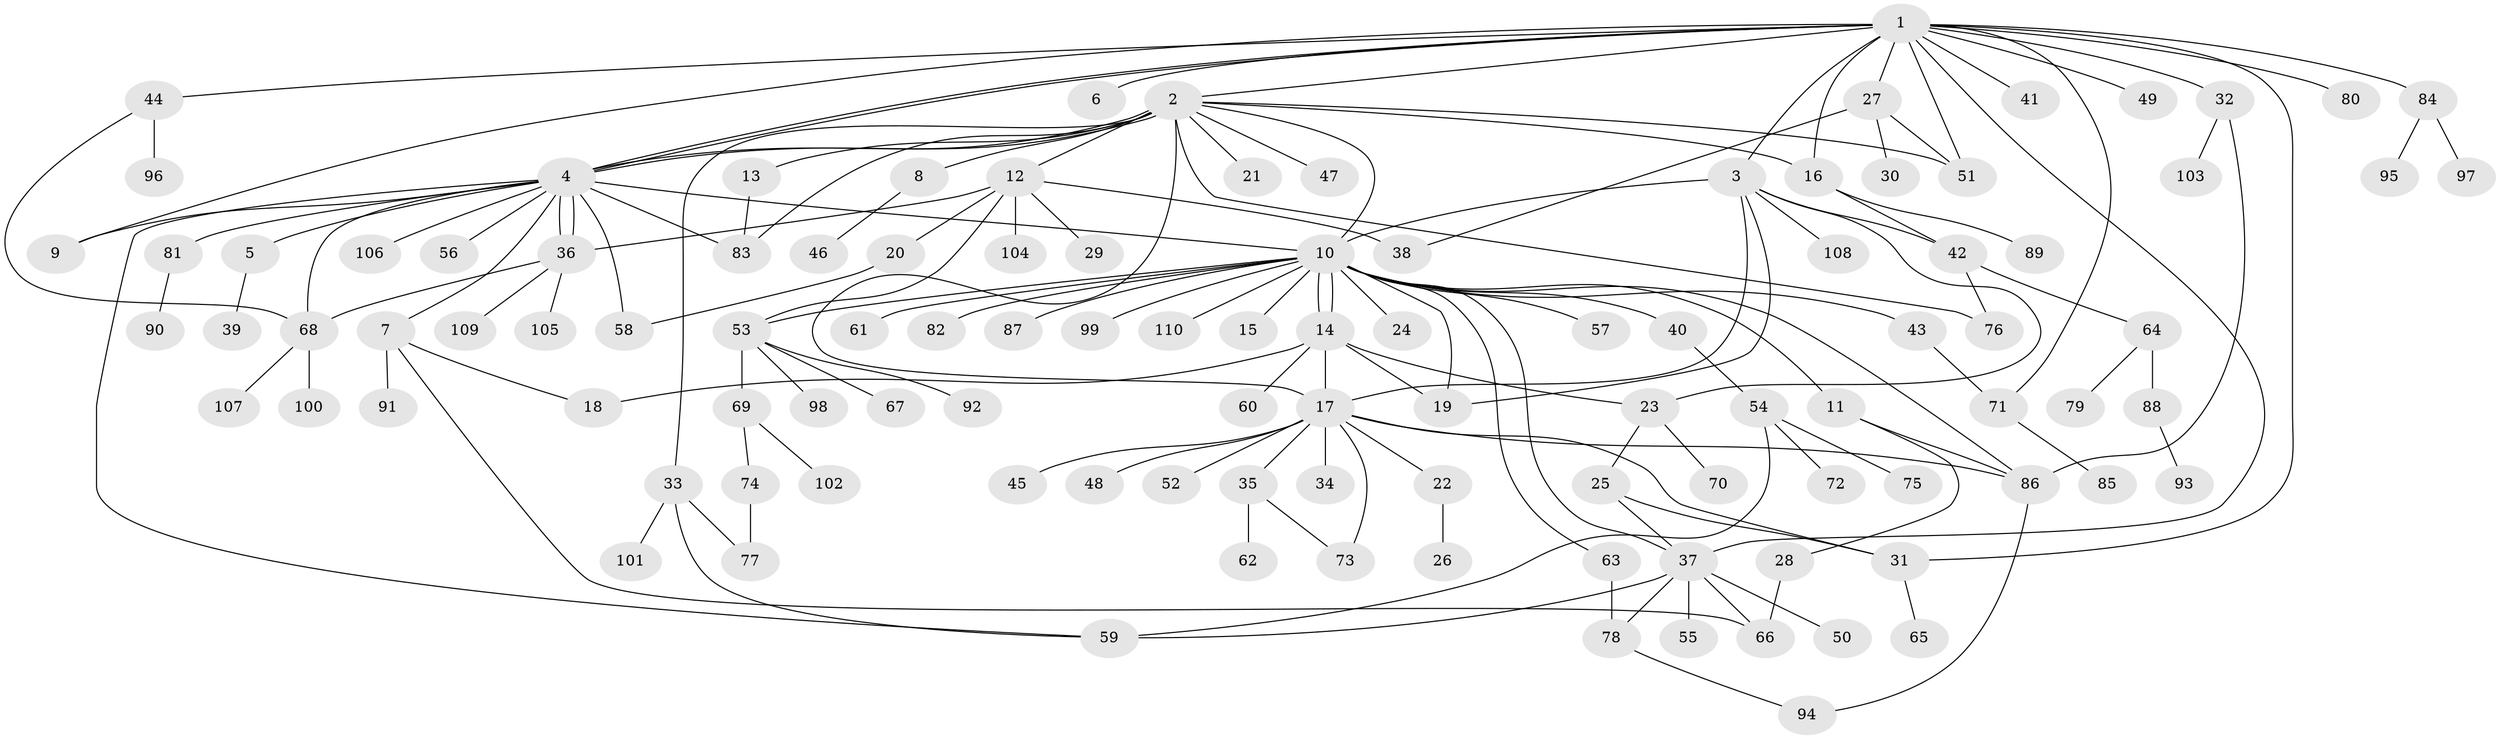 // Generated by graph-tools (version 1.1) at 2025/26/03/09/25 03:26:02]
// undirected, 110 vertices, 153 edges
graph export_dot {
graph [start="1"]
  node [color=gray90,style=filled];
  1;
  2;
  3;
  4;
  5;
  6;
  7;
  8;
  9;
  10;
  11;
  12;
  13;
  14;
  15;
  16;
  17;
  18;
  19;
  20;
  21;
  22;
  23;
  24;
  25;
  26;
  27;
  28;
  29;
  30;
  31;
  32;
  33;
  34;
  35;
  36;
  37;
  38;
  39;
  40;
  41;
  42;
  43;
  44;
  45;
  46;
  47;
  48;
  49;
  50;
  51;
  52;
  53;
  54;
  55;
  56;
  57;
  58;
  59;
  60;
  61;
  62;
  63;
  64;
  65;
  66;
  67;
  68;
  69;
  70;
  71;
  72;
  73;
  74;
  75;
  76;
  77;
  78;
  79;
  80;
  81;
  82;
  83;
  84;
  85;
  86;
  87;
  88;
  89;
  90;
  91;
  92;
  93;
  94;
  95;
  96;
  97;
  98;
  99;
  100;
  101;
  102;
  103;
  104;
  105;
  106;
  107;
  108;
  109;
  110;
  1 -- 2;
  1 -- 3;
  1 -- 4;
  1 -- 4;
  1 -- 6;
  1 -- 9;
  1 -- 16;
  1 -- 27;
  1 -- 31;
  1 -- 32;
  1 -- 37;
  1 -- 41;
  1 -- 44;
  1 -- 49;
  1 -- 51;
  1 -- 71;
  1 -- 80;
  1 -- 84;
  2 -- 4;
  2 -- 4;
  2 -- 8;
  2 -- 10;
  2 -- 12;
  2 -- 13;
  2 -- 16;
  2 -- 17;
  2 -- 21;
  2 -- 33;
  2 -- 47;
  2 -- 51;
  2 -- 76;
  2 -- 83;
  3 -- 10;
  3 -- 17;
  3 -- 19;
  3 -- 23;
  3 -- 42;
  3 -- 108;
  4 -- 5;
  4 -- 7;
  4 -- 9;
  4 -- 10;
  4 -- 36;
  4 -- 36;
  4 -- 56;
  4 -- 58;
  4 -- 59;
  4 -- 68;
  4 -- 81;
  4 -- 83;
  4 -- 106;
  5 -- 39;
  7 -- 18;
  7 -- 66;
  7 -- 91;
  8 -- 46;
  10 -- 11;
  10 -- 14;
  10 -- 14;
  10 -- 15;
  10 -- 19;
  10 -- 24;
  10 -- 37;
  10 -- 40;
  10 -- 43;
  10 -- 53;
  10 -- 57;
  10 -- 61;
  10 -- 63;
  10 -- 82;
  10 -- 86;
  10 -- 87;
  10 -- 99;
  10 -- 110;
  11 -- 28;
  11 -- 86;
  12 -- 20;
  12 -- 29;
  12 -- 36;
  12 -- 38;
  12 -- 53;
  12 -- 104;
  13 -- 83;
  14 -- 17;
  14 -- 18;
  14 -- 19;
  14 -- 23;
  14 -- 60;
  16 -- 42;
  16 -- 89;
  17 -- 22;
  17 -- 31;
  17 -- 34;
  17 -- 35;
  17 -- 45;
  17 -- 48;
  17 -- 52;
  17 -- 73;
  17 -- 86;
  20 -- 58;
  22 -- 26;
  23 -- 25;
  23 -- 70;
  25 -- 31;
  25 -- 37;
  27 -- 30;
  27 -- 38;
  27 -- 51;
  28 -- 66;
  31 -- 65;
  32 -- 86;
  32 -- 103;
  33 -- 59;
  33 -- 77;
  33 -- 101;
  35 -- 62;
  35 -- 73;
  36 -- 68;
  36 -- 105;
  36 -- 109;
  37 -- 50;
  37 -- 55;
  37 -- 59;
  37 -- 66;
  37 -- 78;
  40 -- 54;
  42 -- 64;
  42 -- 76;
  43 -- 71;
  44 -- 68;
  44 -- 96;
  53 -- 67;
  53 -- 69;
  53 -- 92;
  53 -- 98;
  54 -- 59;
  54 -- 72;
  54 -- 75;
  63 -- 78;
  64 -- 79;
  64 -- 88;
  68 -- 100;
  68 -- 107;
  69 -- 74;
  69 -- 102;
  71 -- 85;
  74 -- 77;
  78 -- 94;
  81 -- 90;
  84 -- 95;
  84 -- 97;
  86 -- 94;
  88 -- 93;
}
